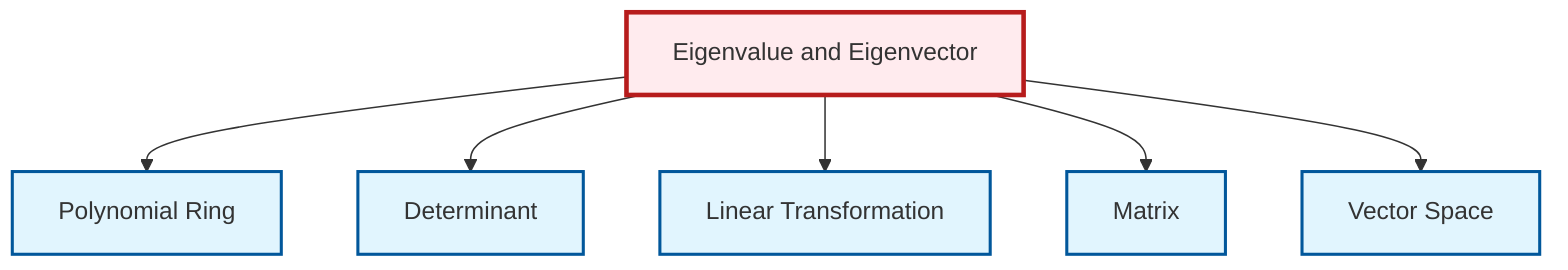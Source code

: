 graph TD
    classDef definition fill:#e1f5fe,stroke:#01579b,stroke-width:2px
    classDef theorem fill:#f3e5f5,stroke:#4a148c,stroke-width:2px
    classDef axiom fill:#fff3e0,stroke:#e65100,stroke-width:2px
    classDef example fill:#e8f5e9,stroke:#1b5e20,stroke-width:2px
    classDef current fill:#ffebee,stroke:#b71c1c,stroke-width:3px
    def-matrix["Matrix"]:::definition
    def-vector-space["Vector Space"]:::definition
    def-polynomial-ring["Polynomial Ring"]:::definition
    def-determinant["Determinant"]:::definition
    def-linear-transformation["Linear Transformation"]:::definition
    def-eigenvalue-eigenvector["Eigenvalue and Eigenvector"]:::definition
    def-eigenvalue-eigenvector --> def-polynomial-ring
    def-eigenvalue-eigenvector --> def-determinant
    def-eigenvalue-eigenvector --> def-linear-transformation
    def-eigenvalue-eigenvector --> def-matrix
    def-eigenvalue-eigenvector --> def-vector-space
    class def-eigenvalue-eigenvector current